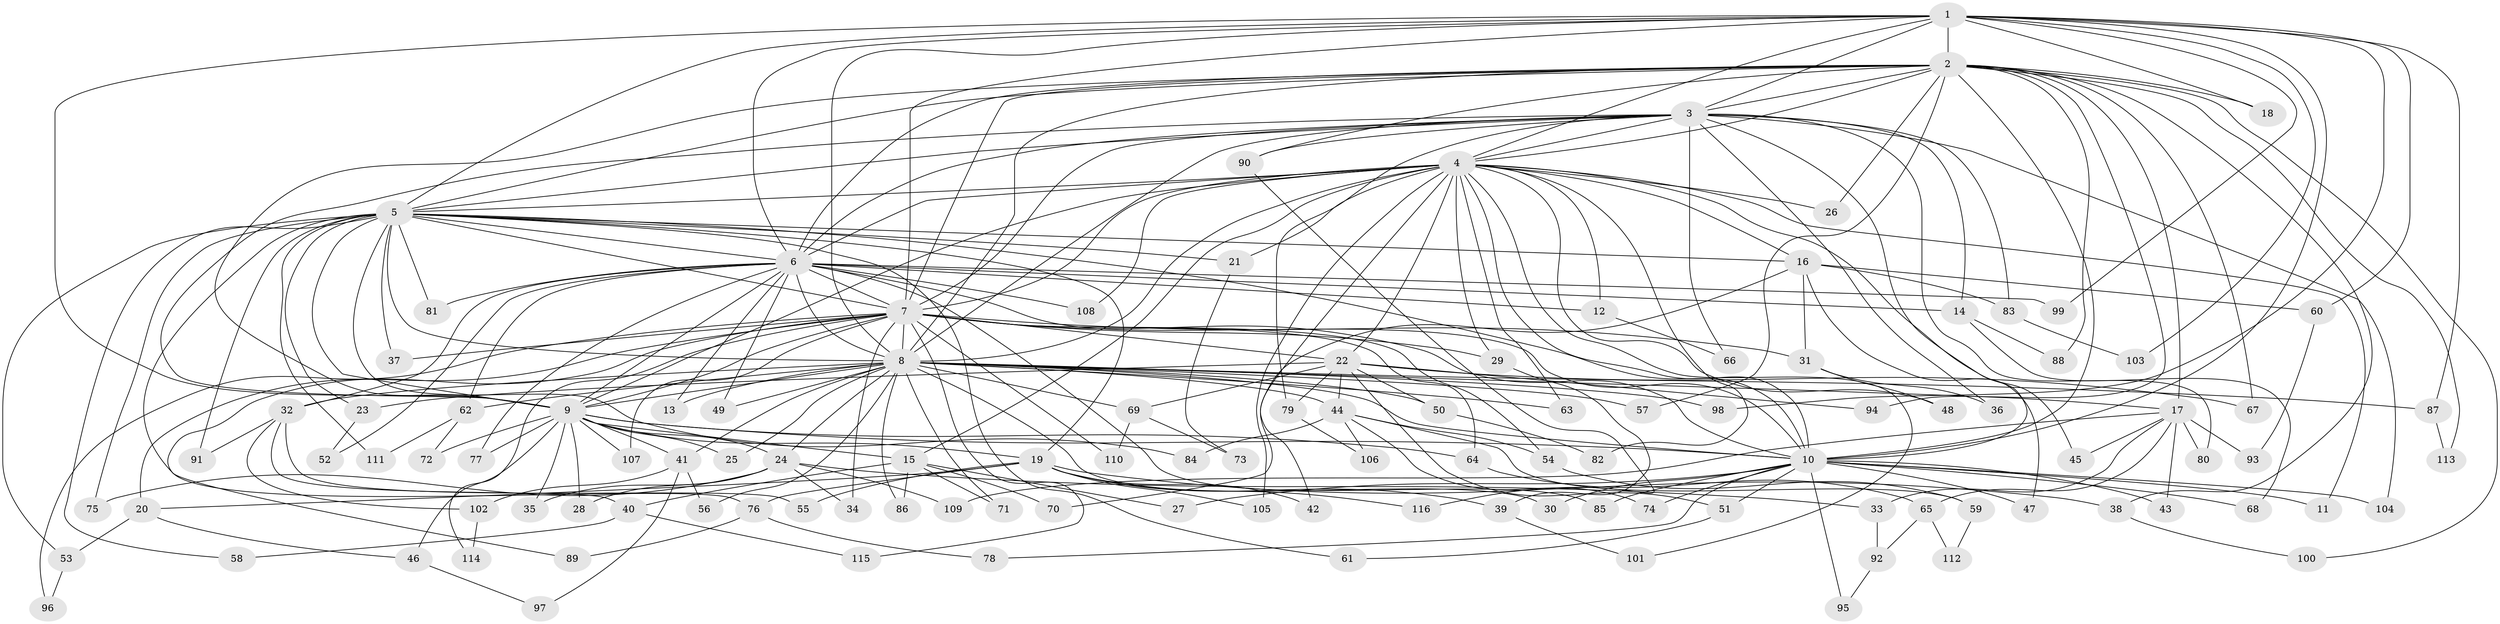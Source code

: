 // Generated by graph-tools (version 1.1) at 2025/01/03/09/25 03:01:27]
// undirected, 116 vertices, 257 edges
graph export_dot {
graph [start="1"]
  node [color=gray90,style=filled];
  1;
  2;
  3;
  4;
  5;
  6;
  7;
  8;
  9;
  10;
  11;
  12;
  13;
  14;
  15;
  16;
  17;
  18;
  19;
  20;
  21;
  22;
  23;
  24;
  25;
  26;
  27;
  28;
  29;
  30;
  31;
  32;
  33;
  34;
  35;
  36;
  37;
  38;
  39;
  40;
  41;
  42;
  43;
  44;
  45;
  46;
  47;
  48;
  49;
  50;
  51;
  52;
  53;
  54;
  55;
  56;
  57;
  58;
  59;
  60;
  61;
  62;
  63;
  64;
  65;
  66;
  67;
  68;
  69;
  70;
  71;
  72;
  73;
  74;
  75;
  76;
  77;
  78;
  79;
  80;
  81;
  82;
  83;
  84;
  85;
  86;
  87;
  88;
  89;
  90;
  91;
  92;
  93;
  94;
  95;
  96;
  97;
  98;
  99;
  100;
  101;
  102;
  103;
  104;
  105;
  106;
  107;
  108;
  109;
  110;
  111;
  112;
  113;
  114;
  115;
  116;
  1 -- 2;
  1 -- 3;
  1 -- 4;
  1 -- 5;
  1 -- 6;
  1 -- 7;
  1 -- 8;
  1 -- 9;
  1 -- 10;
  1 -- 18;
  1 -- 60;
  1 -- 87;
  1 -- 98;
  1 -- 99;
  1 -- 103;
  2 -- 3;
  2 -- 4;
  2 -- 5;
  2 -- 6;
  2 -- 7;
  2 -- 8;
  2 -- 9;
  2 -- 10;
  2 -- 17;
  2 -- 18;
  2 -- 26;
  2 -- 38;
  2 -- 57;
  2 -- 67;
  2 -- 88;
  2 -- 90;
  2 -- 94;
  2 -- 100;
  2 -- 113;
  3 -- 4;
  3 -- 5;
  3 -- 6;
  3 -- 7;
  3 -- 8;
  3 -- 9;
  3 -- 10;
  3 -- 14;
  3 -- 36;
  3 -- 66;
  3 -- 79;
  3 -- 80;
  3 -- 83;
  3 -- 90;
  3 -- 104;
  4 -- 5;
  4 -- 6;
  4 -- 7;
  4 -- 8;
  4 -- 9;
  4 -- 10;
  4 -- 11;
  4 -- 12;
  4 -- 15;
  4 -- 16;
  4 -- 21;
  4 -- 22;
  4 -- 26;
  4 -- 29;
  4 -- 42;
  4 -- 45;
  4 -- 48;
  4 -- 63;
  4 -- 82;
  4 -- 101;
  4 -- 105;
  4 -- 108;
  5 -- 6;
  5 -- 7;
  5 -- 8;
  5 -- 9;
  5 -- 10;
  5 -- 16;
  5 -- 19;
  5 -- 21;
  5 -- 23;
  5 -- 37;
  5 -- 53;
  5 -- 58;
  5 -- 61;
  5 -- 75;
  5 -- 76;
  5 -- 81;
  5 -- 84;
  5 -- 91;
  5 -- 111;
  6 -- 7;
  6 -- 8;
  6 -- 9;
  6 -- 10;
  6 -- 12;
  6 -- 13;
  6 -- 14;
  6 -- 32;
  6 -- 49;
  6 -- 52;
  6 -- 62;
  6 -- 77;
  6 -- 81;
  6 -- 85;
  6 -- 99;
  6 -- 108;
  7 -- 8;
  7 -- 9;
  7 -- 10;
  7 -- 20;
  7 -- 22;
  7 -- 29;
  7 -- 31;
  7 -- 34;
  7 -- 37;
  7 -- 54;
  7 -- 64;
  7 -- 89;
  7 -- 96;
  7 -- 107;
  7 -- 110;
  7 -- 114;
  7 -- 115;
  8 -- 9;
  8 -- 10;
  8 -- 13;
  8 -- 17;
  8 -- 24;
  8 -- 25;
  8 -- 30;
  8 -- 32;
  8 -- 41;
  8 -- 44;
  8 -- 49;
  8 -- 50;
  8 -- 56;
  8 -- 57;
  8 -- 62;
  8 -- 63;
  8 -- 69;
  8 -- 71;
  8 -- 86;
  8 -- 87;
  8 -- 98;
  9 -- 10;
  9 -- 15;
  9 -- 19;
  9 -- 24;
  9 -- 25;
  9 -- 28;
  9 -- 35;
  9 -- 41;
  9 -- 46;
  9 -- 64;
  9 -- 72;
  9 -- 77;
  9 -- 107;
  10 -- 11;
  10 -- 27;
  10 -- 30;
  10 -- 43;
  10 -- 47;
  10 -- 51;
  10 -- 68;
  10 -- 74;
  10 -- 78;
  10 -- 85;
  10 -- 95;
  10 -- 104;
  12 -- 66;
  14 -- 68;
  14 -- 88;
  15 -- 27;
  15 -- 40;
  15 -- 70;
  15 -- 71;
  15 -- 86;
  16 -- 31;
  16 -- 47;
  16 -- 60;
  16 -- 70;
  16 -- 83;
  17 -- 33;
  17 -- 43;
  17 -- 45;
  17 -- 65;
  17 -- 80;
  17 -- 93;
  17 -- 109;
  19 -- 20;
  19 -- 38;
  19 -- 39;
  19 -- 42;
  19 -- 55;
  19 -- 76;
  19 -- 105;
  19 -- 116;
  20 -- 46;
  20 -- 53;
  21 -- 73;
  22 -- 23;
  22 -- 44;
  22 -- 50;
  22 -- 51;
  22 -- 67;
  22 -- 69;
  22 -- 79;
  22 -- 94;
  23 -- 52;
  24 -- 28;
  24 -- 33;
  24 -- 34;
  24 -- 35;
  24 -- 75;
  24 -- 109;
  29 -- 39;
  31 -- 36;
  31 -- 48;
  32 -- 40;
  32 -- 55;
  32 -- 91;
  32 -- 102;
  33 -- 92;
  38 -- 100;
  39 -- 101;
  40 -- 58;
  40 -- 115;
  41 -- 56;
  41 -- 97;
  41 -- 102;
  44 -- 54;
  44 -- 59;
  44 -- 74;
  44 -- 84;
  44 -- 106;
  46 -- 97;
  50 -- 82;
  51 -- 61;
  53 -- 96;
  54 -- 59;
  59 -- 112;
  60 -- 93;
  62 -- 72;
  62 -- 111;
  64 -- 65;
  65 -- 92;
  65 -- 112;
  69 -- 73;
  69 -- 110;
  76 -- 78;
  76 -- 89;
  79 -- 106;
  83 -- 103;
  87 -- 113;
  90 -- 116;
  92 -- 95;
  102 -- 114;
}

